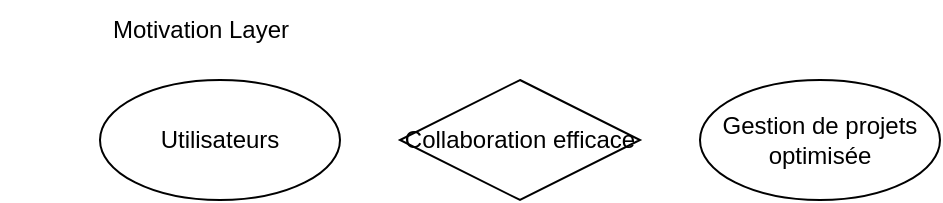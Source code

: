 <?xml version='1.0' encoding='UTF-8'?>
<mxfile version="1.0" encoding="UTF-8">
  <diagram name="ArchiMate Model" id="archimate_diagram">
    <mxGraphModel dx="1050" dy="522" grid="1" gridSize="10">
      <root>
        <!-- Mandatory root cells -->
        <mxCell id="0" />
        <mxCell id="1" parent="0" />

        <!-- Layer label (now properly parented to layer "1") -->
        <mxCell id="label_Motivation_Layer" value="Motivation Layer" style="text;html=1;align=center;verticalAlign=middle;resizable=0;points=[];" vertex="1" parent="1">
          <mxGeometry x="50" y="60" width="200" height="30" as="geometry"/>
        </mxCell>

        <!-- Elements (added parent="1" to make them visible) -->
        <mxCell id="elem_1" value="Utilisateurs" style="shape=ellipse;whiteSpace=wrap;html=1;" vertex="1" parent="1">
          <mxGeometry x="100" y="100" width="120" height="60" as="geometry"/>
        </mxCell>
        <mxCell id="elem_2" value="Collaboration efficace" style="shape=rhombus;whiteSpace=wrap;html=1;" vertex="1" parent="1">
          <mxGeometry x="250" y="100" width="120" height="60" as="geometry"/>
        </mxCell>
        <mxCell id="elem_3" value="Gestion de projets optimisée" style="shape=ellipse;whiteSpace=wrap;html=1;" vertex="1" parent="1">
          <mxGeometry x="400" y="100" width="120" height="60" as="geometry"/>
        </mxCell>
      </root>
    </mxGraphModel>
  </diagram>
</mxfile>